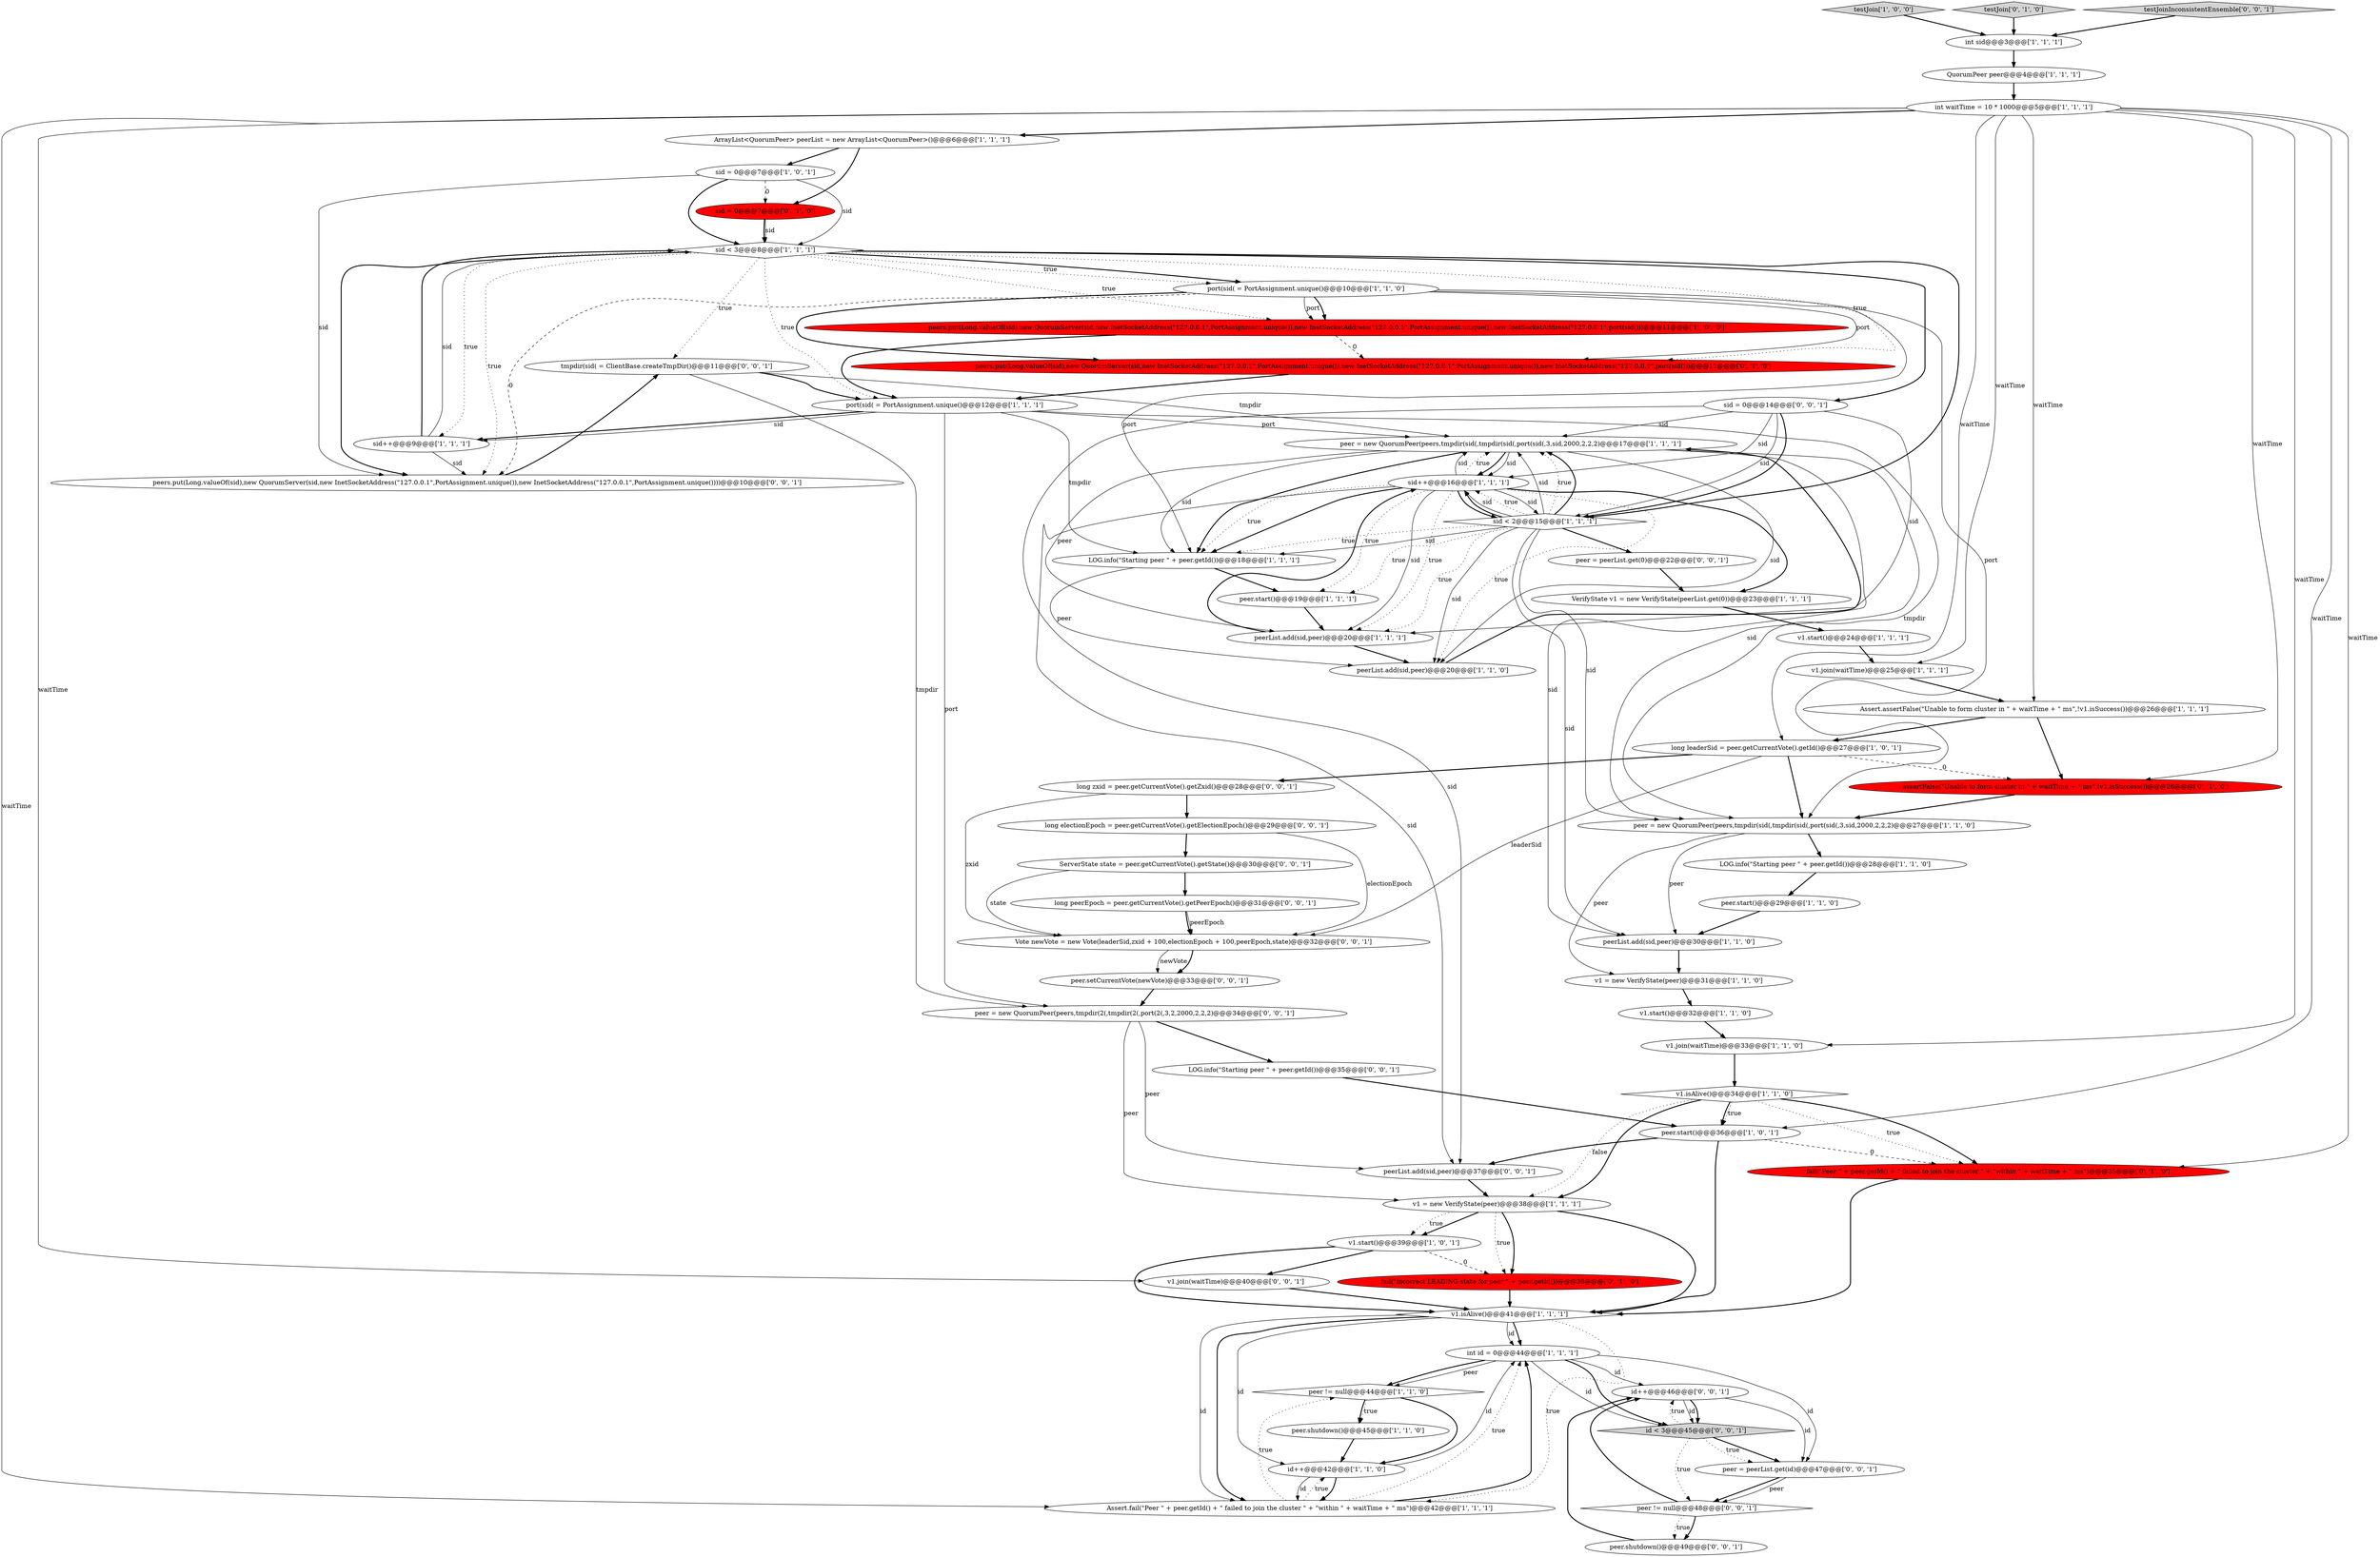 digraph {
34 [style = filled, label = "v1.isAlive()@@@41@@@['1', '1', '1']", fillcolor = white, shape = diamond image = "AAA0AAABBB1BBB"];
50 [style = filled, label = "peer.setCurrentVote(newVote)@@@33@@@['0', '0', '1']", fillcolor = white, shape = ellipse image = "AAA0AAABBB3BBB"];
54 [style = filled, label = "tmpdir(sid( = ClientBase.createTmpDir()@@@11@@@['0', '0', '1']", fillcolor = white, shape = ellipse image = "AAA0AAABBB3BBB"];
15 [style = filled, label = "testJoin['1', '0', '0']", fillcolor = lightgray, shape = diamond image = "AAA0AAABBB1BBB"];
25 [style = filled, label = "port(sid( = PortAssignment.unique()@@@10@@@['1', '1', '0']", fillcolor = white, shape = ellipse image = "AAA0AAABBB1BBB"];
39 [style = filled, label = "sid = 0@@@7@@@['1', '0', '1']", fillcolor = white, shape = ellipse image = "AAA0AAABBB1BBB"];
3 [style = filled, label = "long leaderSid = peer.getCurrentVote().getId()@@@27@@@['1', '0', '1']", fillcolor = white, shape = ellipse image = "AAA0AAABBB1BBB"];
27 [style = filled, label = "peer.start()@@@36@@@['1', '0', '1']", fillcolor = white, shape = ellipse image = "AAA0AAABBB1BBB"];
26 [style = filled, label = "peers.put(Long.valueOf(sid),new QuorumServer(sid,new InetSocketAddress(\"127.0.0.1\",PortAssignment.unique()),new InetSocketAddress(\"127.0.0.1\",PortAssignment.unique()),new InetSocketAddress(\"127.0.0.1\",port(sid()))@@@11@@@['1', '0', '0']", fillcolor = red, shape = ellipse image = "AAA1AAABBB1BBB"];
41 [style = filled, label = "assertFalse(\"Unable to form cluster in \" + waitTime + \" ms\",!v1.isSuccess())@@@26@@@['0', '1', '0']", fillcolor = red, shape = ellipse image = "AAA1AAABBB2BBB"];
51 [style = filled, label = "peer != null@@@48@@@['0', '0', '1']", fillcolor = white, shape = diamond image = "AAA0AAABBB3BBB"];
64 [style = filled, label = "peer = new QuorumPeer(peers,tmpdir(2(,tmpdir(2(,port(2(,3,2,2000,2,2,2)@@@34@@@['0', '0', '1']", fillcolor = white, shape = ellipse image = "AAA0AAABBB3BBB"];
5 [style = filled, label = "peer.shutdown()@@@45@@@['1', '1', '0']", fillcolor = white, shape = ellipse image = "AAA0AAABBB1BBB"];
0 [style = filled, label = "QuorumPeer peer@@@4@@@['1', '1', '1']", fillcolor = white, shape = ellipse image = "AAA0AAABBB1BBB"];
14 [style = filled, label = "int id = 0@@@44@@@['1', '1', '1']", fillcolor = white, shape = ellipse image = "AAA0AAABBB1BBB"];
46 [style = filled, label = "id++@@@46@@@['0', '0', '1']", fillcolor = white, shape = ellipse image = "AAA0AAABBB3BBB"];
10 [style = filled, label = "Assert.assertFalse(\"Unable to form cluster in \" + waitTime + \" ms\",!v1.isSuccess())@@@26@@@['1', '1', '1']", fillcolor = white, shape = ellipse image = "AAA0AAABBB1BBB"];
7 [style = filled, label = "v1.start()@@@32@@@['1', '1', '0']", fillcolor = white, shape = ellipse image = "AAA0AAABBB1BBB"];
42 [style = filled, label = "sid = 0@@@7@@@['0', '1', '0']", fillcolor = red, shape = ellipse image = "AAA1AAABBB2BBB"];
11 [style = filled, label = "v1 = new VerifyState(peer)@@@31@@@['1', '1', '0']", fillcolor = white, shape = ellipse image = "AAA0AAABBB1BBB"];
18 [style = filled, label = "sid++@@@16@@@['1', '1', '1']", fillcolor = white, shape = ellipse image = "AAA0AAABBB1BBB"];
21 [style = filled, label = "sid++@@@9@@@['1', '1', '1']", fillcolor = white, shape = ellipse image = "AAA0AAABBB1BBB"];
23 [style = filled, label = "int waitTime = 10 * 1000@@@5@@@['1', '1', '1']", fillcolor = white, shape = ellipse image = "AAA0AAABBB1BBB"];
31 [style = filled, label = "peer.start()@@@29@@@['1', '1', '0']", fillcolor = white, shape = ellipse image = "AAA0AAABBB1BBB"];
38 [style = filled, label = "v1 = new VerifyState(peer)@@@38@@@['1', '1', '1']", fillcolor = white, shape = ellipse image = "AAA0AAABBB1BBB"];
40 [style = filled, label = "peers.put(Long.valueOf(sid),new QuorumServer(sid,new InetSocketAddress(\"127.0.0.1\",PortAssignment.unique()),new InetSocketAddress(\"127.0.0.1\",PortAssignment.unique()),new InetSocketAddress(\"127.0.0.1\",port(sid()))@@@11@@@['0', '1', '0']", fillcolor = red, shape = ellipse image = "AAA1AAABBB2BBB"];
44 [style = filled, label = "testJoin['0', '1', '0']", fillcolor = lightgray, shape = diamond image = "AAA0AAABBB2BBB"];
52 [style = filled, label = "peerList.add(sid,peer)@@@37@@@['0', '0', '1']", fillcolor = white, shape = ellipse image = "AAA0AAABBB3BBB"];
61 [style = filled, label = "long peerEpoch = peer.getCurrentVote().getPeerEpoch()@@@31@@@['0', '0', '1']", fillcolor = white, shape = ellipse image = "AAA0AAABBB3BBB"];
65 [style = filled, label = "testJoinInconsistentEnsemble['0', '0', '1']", fillcolor = lightgray, shape = diamond image = "AAA0AAABBB3BBB"];
19 [style = filled, label = "peerList.add(sid,peer)@@@30@@@['1', '1', '0']", fillcolor = white, shape = ellipse image = "AAA0AAABBB1BBB"];
35 [style = filled, label = "VerifyState v1 = new VerifyState(peerList.get(0))@@@23@@@['1', '1', '1']", fillcolor = white, shape = ellipse image = "AAA0AAABBB1BBB"];
63 [style = filled, label = "peer = peerList.get(id)@@@47@@@['0', '0', '1']", fillcolor = white, shape = ellipse image = "AAA0AAABBB3BBB"];
17 [style = filled, label = "peer = new QuorumPeer(peers,tmpdir(sid(,tmpdir(sid(,port(sid(,3,sid,2000,2,2,2)@@@27@@@['1', '1', '0']", fillcolor = white, shape = ellipse image = "AAA0AAABBB1BBB"];
8 [style = filled, label = "id++@@@42@@@['1', '1', '0']", fillcolor = white, shape = ellipse image = "AAA0AAABBB1BBB"];
55 [style = filled, label = "sid = 0@@@14@@@['0', '0', '1']", fillcolor = white, shape = ellipse image = "AAA0AAABBB3BBB"];
1 [style = filled, label = "v1.join(waitTime)@@@25@@@['1', '1', '1']", fillcolor = white, shape = ellipse image = "AAA0AAABBB1BBB"];
59 [style = filled, label = "LOG.info(\"Starting peer \" + peer.getId())@@@35@@@['0', '0', '1']", fillcolor = white, shape = ellipse image = "AAA0AAABBB3BBB"];
12 [style = filled, label = "v1.start()@@@39@@@['1', '0', '1']", fillcolor = white, shape = ellipse image = "AAA0AAABBB1BBB"];
53 [style = filled, label = "Vote newVote = new Vote(leaderSid,zxid + 100,electionEpoch + 100,peerEpoch,state)@@@32@@@['0', '0', '1']", fillcolor = white, shape = ellipse image = "AAA0AAABBB3BBB"];
62 [style = filled, label = "long zxid = peer.getCurrentVote().getZxid()@@@28@@@['0', '0', '1']", fillcolor = white, shape = ellipse image = "AAA0AAABBB3BBB"];
22 [style = filled, label = "Assert.fail(\"Peer \" + peer.getId() + \" failed to join the cluster \" + \"within \" + waitTime + \" ms\")@@@42@@@['1', '1', '1']", fillcolor = white, shape = ellipse image = "AAA0AAABBB1BBB"];
30 [style = filled, label = "peer = new QuorumPeer(peers,tmpdir(sid(,tmpdir(sid(,port(sid(,3,sid,2000,2,2,2)@@@17@@@['1', '1', '1']", fillcolor = white, shape = ellipse image = "AAA0AAABBB1BBB"];
45 [style = filled, label = "fail(\"Peer \" + peer.getId() + \" failed to join the cluster \" + \"within \" + waitTime + \" ms\")@@@35@@@['0', '1', '0']", fillcolor = red, shape = ellipse image = "AAA1AAABBB2BBB"];
4 [style = filled, label = "peerList.add(sid,peer)@@@20@@@['1', '1', '0']", fillcolor = white, shape = ellipse image = "AAA0AAABBB1BBB"];
37 [style = filled, label = "v1.start()@@@24@@@['1', '1', '1']", fillcolor = white, shape = ellipse image = "AAA0AAABBB1BBB"];
29 [style = filled, label = "peer.start()@@@19@@@['1', '1', '1']", fillcolor = white, shape = ellipse image = "AAA0AAABBB1BBB"];
13 [style = filled, label = "ArrayList<QuorumPeer> peerList = new ArrayList<QuorumPeer>()@@@6@@@['1', '1', '1']", fillcolor = white, shape = ellipse image = "AAA0AAABBB1BBB"];
57 [style = filled, label = "ServerState state = peer.getCurrentVote().getState()@@@30@@@['0', '0', '1']", fillcolor = white, shape = ellipse image = "AAA0AAABBB3BBB"];
58 [style = filled, label = "long electionEpoch = peer.getCurrentVote().getElectionEpoch()@@@29@@@['0', '0', '1']", fillcolor = white, shape = ellipse image = "AAA0AAABBB3BBB"];
32 [style = filled, label = "peerList.add(sid,peer)@@@20@@@['1', '1', '1']", fillcolor = white, shape = ellipse image = "AAA0AAABBB1BBB"];
60 [style = filled, label = "peer.shutdown()@@@49@@@['0', '0', '1']", fillcolor = white, shape = ellipse image = "AAA0AAABBB3BBB"];
28 [style = filled, label = "sid < 2@@@15@@@['1', '1', '1']", fillcolor = white, shape = diamond image = "AAA0AAABBB1BBB"];
56 [style = filled, label = "peer = peerList.get(0)@@@22@@@['0', '0', '1']", fillcolor = white, shape = ellipse image = "AAA0AAABBB3BBB"];
2 [style = filled, label = "sid < 3@@@8@@@['1', '1', '1']", fillcolor = white, shape = diamond image = "AAA0AAABBB1BBB"];
16 [style = filled, label = "peer != null@@@44@@@['1', '1', '0']", fillcolor = white, shape = diamond image = "AAA0AAABBB1BBB"];
33 [style = filled, label = "LOG.info(\"Starting peer \" + peer.getId())@@@28@@@['1', '1', '0']", fillcolor = white, shape = ellipse image = "AAA0AAABBB1BBB"];
48 [style = filled, label = "peers.put(Long.valueOf(sid),new QuorumServer(sid,new InetSocketAddress(\"127.0.0.1\",PortAssignment.unique()),new InetSocketAddress(\"127.0.0.1\",PortAssignment.unique())))@@@10@@@['0', '0', '1']", fillcolor = white, shape = ellipse image = "AAA0AAABBB3BBB"];
43 [style = filled, label = "fail(\"Incorrect LEADING state for peer \" + peer.getId())@@@38@@@['0', '1', '0']", fillcolor = red, shape = ellipse image = "AAA1AAABBB2BBB"];
36 [style = filled, label = "v1.isAlive()@@@34@@@['1', '1', '0']", fillcolor = white, shape = diamond image = "AAA0AAABBB1BBB"];
9 [style = filled, label = "port(sid( = PortAssignment.unique()@@@12@@@['1', '1', '1']", fillcolor = white, shape = ellipse image = "AAA0AAABBB1BBB"];
20 [style = filled, label = "int sid@@@3@@@['1', '1', '1']", fillcolor = white, shape = ellipse image = "AAA0AAABBB1BBB"];
47 [style = filled, label = "id < 3@@@45@@@['0', '0', '1']", fillcolor = lightgray, shape = diamond image = "AAA0AAABBB3BBB"];
49 [style = filled, label = "v1.join(waitTime)@@@40@@@['0', '0', '1']", fillcolor = white, shape = ellipse image = "AAA0AAABBB3BBB"];
24 [style = filled, label = "v1.join(waitTime)@@@33@@@['1', '1', '0']", fillcolor = white, shape = ellipse image = "AAA0AAABBB1BBB"];
6 [style = filled, label = "LOG.info(\"Starting peer \" + peer.getId())@@@18@@@['1', '1', '1']", fillcolor = white, shape = ellipse image = "AAA0AAABBB1BBB"];
3->41 [style = dashed, label="0"];
23->41 [style = solid, label="waitTime"];
20->0 [style = bold, label=""];
25->48 [style = dashed, label="0"];
38->12 [style = bold, label=""];
9->30 [style = solid, label="port"];
26->9 [style = bold, label=""];
19->11 [style = bold, label=""];
46->47 [style = solid, label="id"];
30->6 [style = bold, label=""];
10->41 [style = bold, label=""];
30->4 [style = solid, label="sid"];
30->18 [style = bold, label=""];
3->62 [style = bold, label=""];
30->32 [style = solid, label="peer"];
17->11 [style = solid, label="peer"];
6->29 [style = bold, label=""];
22->14 [style = dotted, label="true"];
21->2 [style = bold, label=""];
28->6 [style = dotted, label="true"];
48->54 [style = bold, label=""];
28->18 [style = solid, label="sid"];
2->25 [style = dotted, label="true"];
12->43 [style = dashed, label="0"];
28->30 [style = dotted, label="true"];
6->4 [style = solid, label="peer"];
25->17 [style = solid, label="port"];
23->3 [style = solid, label="waitTime"];
35->37 [style = bold, label=""];
23->13 [style = bold, label=""];
47->46 [style = dotted, label="true"];
15->20 [style = bold, label=""];
22->16 [style = dotted, label="true"];
9->64 [style = solid, label="port"];
2->48 [style = dotted, label="true"];
9->17 [style = solid, label="tmpdir"];
28->18 [style = dotted, label="true"];
16->5 [style = dotted, label="true"];
9->21 [style = bold, label=""];
23->22 [style = solid, label="waitTime"];
18->35 [style = bold, label=""];
54->64 [style = solid, label="tmpdir"];
32->4 [style = bold, label=""];
65->20 [style = bold, label=""];
18->52 [style = solid, label="sid"];
32->18 [style = bold, label=""];
25->6 [style = solid, label="port"];
53->50 [style = solid, label="newVote"];
58->53 [style = solid, label="electionEpoch"];
2->25 [style = bold, label=""];
27->45 [style = dashed, label="0"];
2->28 [style = bold, label=""];
25->40 [style = bold, label=""];
57->53 [style = solid, label="state"];
14->16 [style = bold, label=""];
23->45 [style = solid, label="waitTime"];
38->12 [style = dotted, label="true"];
28->18 [style = bold, label=""];
42->2 [style = bold, label=""];
57->61 [style = bold, label=""];
28->30 [style = bold, label=""];
63->51 [style = bold, label=""];
18->28 [style = solid, label="sid"];
37->1 [style = bold, label=""];
30->17 [style = solid, label="sid"];
30->19 [style = solid, label="sid"];
14->16 [style = solid, label="peer"];
39->48 [style = solid, label="sid"];
55->52 [style = solid, label="sid"];
2->21 [style = dotted, label="true"];
47->63 [style = bold, label=""];
9->21 [style = solid, label="sid"];
39->2 [style = solid, label="sid"];
30->6 [style = solid, label="sid"];
18->28 [style = bold, label=""];
42->2 [style = solid, label="sid"];
8->22 [style = bold, label=""];
25->26 [style = solid, label="port"];
18->6 [style = dotted, label="true"];
28->29 [style = dotted, label="true"];
51->60 [style = dotted, label="true"];
23->1 [style = solid, label="waitTime"];
34->22 [style = dotted, label="true"];
7->24 [style = bold, label=""];
51->60 [style = bold, label=""];
36->45 [style = dotted, label="true"];
46->63 [style = solid, label="id"];
0->23 [style = bold, label=""];
23->49 [style = solid, label="waitTime"];
28->4 [style = solid, label="sid"];
44->20 [style = bold, label=""];
29->32 [style = bold, label=""];
64->38 [style = solid, label="peer"];
25->26 [style = bold, label=""];
28->17 [style = solid, label="sid"];
34->8 [style = solid, label="id"];
47->51 [style = dotted, label="true"];
34->14 [style = bold, label=""];
22->14 [style = bold, label=""];
43->34 [style = bold, label=""];
26->40 [style = dashed, label="0"];
2->55 [style = bold, label=""];
18->29 [style = dotted, label="true"];
21->48 [style = solid, label="sid"];
55->28 [style = solid, label="sid"];
55->18 [style = solid, label="sid"];
2->48 [style = bold, label=""];
59->27 [style = bold, label=""];
13->42 [style = bold, label=""];
16->8 [style = bold, label=""];
63->51 [style = solid, label="peer"];
58->57 [style = bold, label=""];
54->30 [style = solid, label="tmpdir"];
13->39 [style = bold, label=""];
40->9 [style = bold, label=""];
64->59 [style = bold, label=""];
56->35 [style = bold, label=""];
27->52 [style = bold, label=""];
53->50 [style = bold, label=""];
12->49 [style = bold, label=""];
8->22 [style = solid, label="id"];
18->30 [style = solid, label="sid"];
27->34 [style = bold, label=""];
28->32 [style = dotted, label="true"];
2->9 [style = dotted, label="true"];
18->6 [style = bold, label=""];
18->32 [style = solid, label="sid"];
39->2 [style = bold, label=""];
34->14 [style = solid, label="id"];
38->34 [style = bold, label=""];
14->47 [style = bold, label=""];
16->5 [style = bold, label=""];
50->64 [style = bold, label=""];
3->17 [style = bold, label=""];
14->46 [style = solid, label="id"];
2->26 [style = dotted, label="true"];
17->19 [style = solid, label="peer"];
23->27 [style = solid, label="waitTime"];
8->14 [style = solid, label="id"];
23->24 [style = solid, label="waitTime"];
2->54 [style = dotted, label="true"];
31->19 [style = bold, label=""];
14->47 [style = solid, label="id"];
38->43 [style = bold, label=""];
64->52 [style = solid, label="peer"];
21->2 [style = solid, label="sid"];
14->63 [style = solid, label="id"];
5->8 [style = bold, label=""];
28->6 [style = solid, label="sid"];
36->27 [style = dotted, label="true"];
28->19 [style = solid, label="sid"];
34->22 [style = solid, label="id"];
23->10 [style = solid, label="waitTime"];
62->58 [style = bold, label=""];
28->30 [style = solid, label="sid"];
52->38 [style = bold, label=""];
10->3 [style = bold, label=""];
12->34 [style = bold, label=""];
2->40 [style = dotted, label="true"];
17->33 [style = bold, label=""];
49->34 [style = bold, label=""];
46->47 [style = bold, label=""];
60->46 [style = bold, label=""];
18->32 [style = dotted, label="true"];
51->46 [style = bold, label=""];
34->22 [style = bold, label=""];
28->56 [style = bold, label=""];
61->53 [style = solid, label="peerEpoch"];
55->32 [style = solid, label="sid"];
24->36 [style = bold, label=""];
41->17 [style = bold, label=""];
61->53 [style = bold, label=""];
3->53 [style = solid, label="leaderSid"];
22->8 [style = dotted, label="true"];
55->30 [style = solid, label="sid"];
39->42 [style = dashed, label="0"];
4->30 [style = bold, label=""];
36->27 [style = bold, label=""];
38->43 [style = dotted, label="true"];
30->18 [style = solid, label="sid"];
54->9 [style = bold, label=""];
47->63 [style = dotted, label="true"];
33->31 [style = bold, label=""];
18->4 [style = dotted, label="true"];
36->38 [style = bold, label=""];
36->45 [style = bold, label=""];
62->53 [style = solid, label="zxid"];
1->10 [style = bold, label=""];
36->38 [style = dotted, label="false"];
9->6 [style = solid, label="tmpdir"];
45->34 [style = bold, label=""];
11->7 [style = bold, label=""];
55->28 [style = bold, label=""];
25->40 [style = solid, label="port"];
18->30 [style = dotted, label="true"];
}
